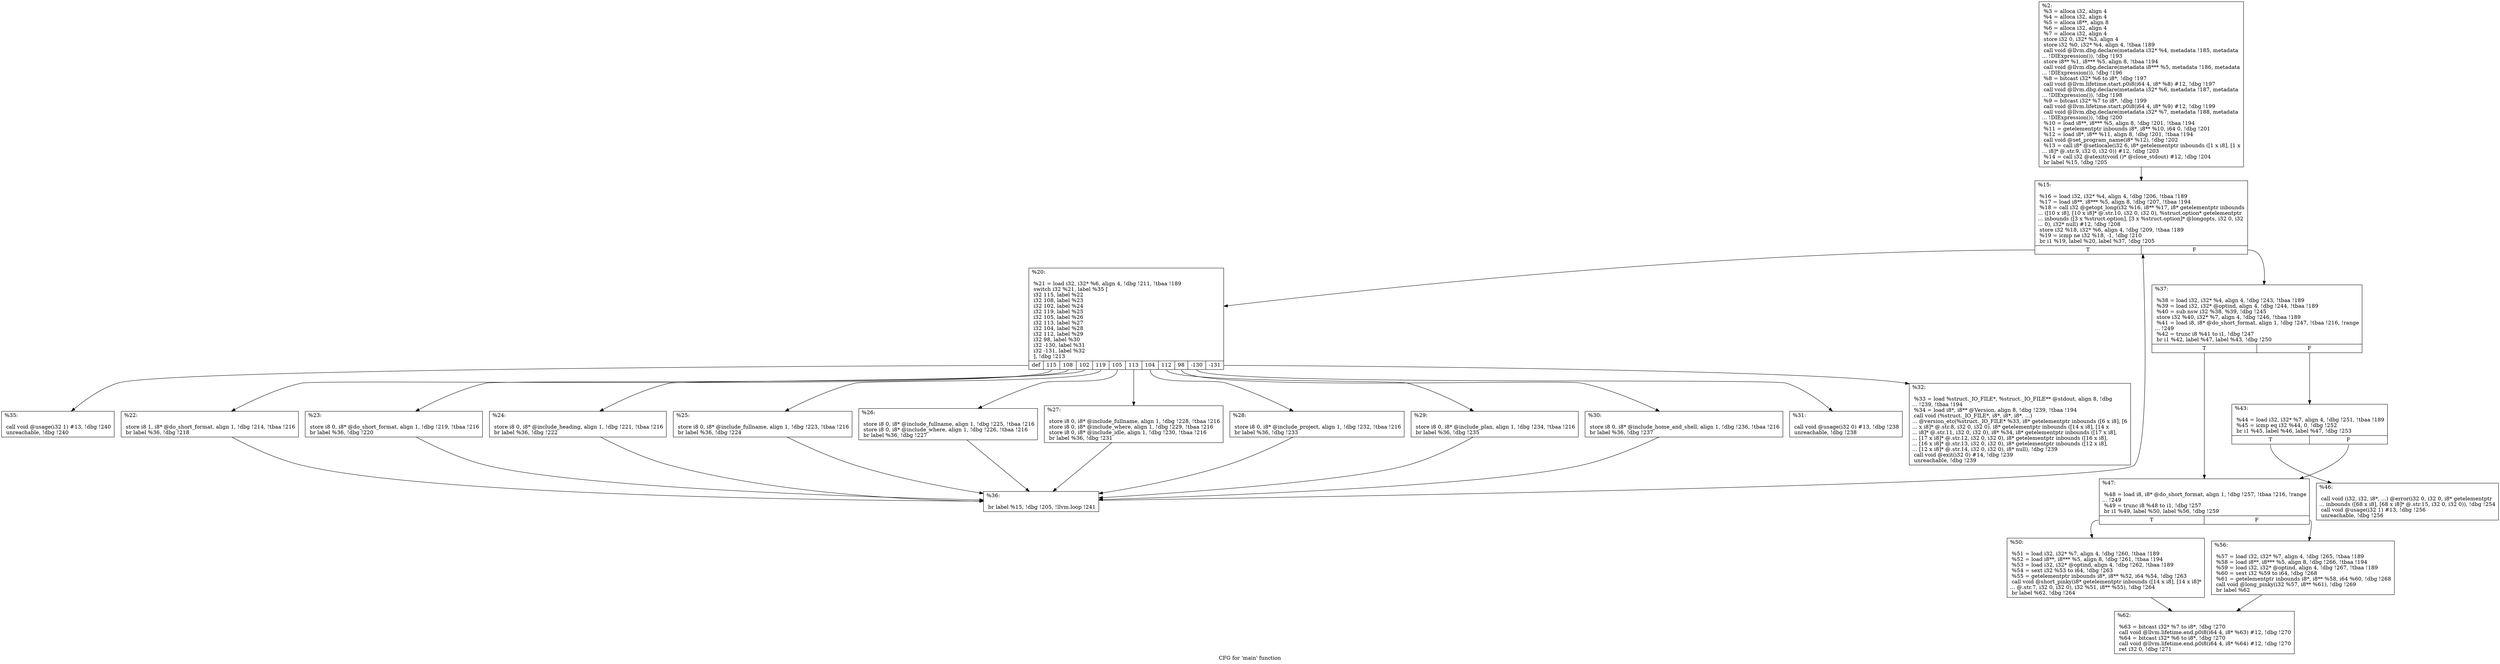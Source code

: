 digraph "CFG for 'main' function" {
	label="CFG for 'main' function";

	Node0x1342d80 [shape=record,label="{%2:\l  %3 = alloca i32, align 4\l  %4 = alloca i32, align 4\l  %5 = alloca i8**, align 8\l  %6 = alloca i32, align 4\l  %7 = alloca i32, align 4\l  store i32 0, i32* %3, align 4\l  store i32 %0, i32* %4, align 4, !tbaa !189\l  call void @llvm.dbg.declare(metadata i32* %4, metadata !185, metadata\l... !DIExpression()), !dbg !193\l  store i8** %1, i8*** %5, align 8, !tbaa !194\l  call void @llvm.dbg.declare(metadata i8*** %5, metadata !186, metadata\l... !DIExpression()), !dbg !196\l  %8 = bitcast i32* %6 to i8*, !dbg !197\l  call void @llvm.lifetime.start.p0i8(i64 4, i8* %8) #12, !dbg !197\l  call void @llvm.dbg.declare(metadata i32* %6, metadata !187, metadata\l... !DIExpression()), !dbg !198\l  %9 = bitcast i32* %7 to i8*, !dbg !199\l  call void @llvm.lifetime.start.p0i8(i64 4, i8* %9) #12, !dbg !199\l  call void @llvm.dbg.declare(metadata i32* %7, metadata !188, metadata\l... !DIExpression()), !dbg !200\l  %10 = load i8**, i8*** %5, align 8, !dbg !201, !tbaa !194\l  %11 = getelementptr inbounds i8*, i8** %10, i64 0, !dbg !201\l  %12 = load i8*, i8** %11, align 8, !dbg !201, !tbaa !194\l  call void @set_program_name(i8* %12), !dbg !202\l  %13 = call i8* @setlocale(i32 6, i8* getelementptr inbounds ([1 x i8], [1 x\l... i8]* @.str.9, i32 0, i32 0)) #12, !dbg !203\l  %14 = call i32 @atexit(void ()* @close_stdout) #12, !dbg !204\l  br label %15, !dbg !205\l}"];
	Node0x1342d80 -> Node0x1342dd0;
	Node0x1342dd0 [shape=record,label="{%15:\l\l  %16 = load i32, i32* %4, align 4, !dbg !206, !tbaa !189\l  %17 = load i8**, i8*** %5, align 8, !dbg !207, !tbaa !194\l  %18 = call i32 @getopt_long(i32 %16, i8** %17, i8* getelementptr inbounds\l... ([10 x i8], [10 x i8]* @.str.10, i32 0, i32 0), %struct.option* getelementptr\l... inbounds ([3 x %struct.option], [3 x %struct.option]* @longopts, i32 0, i32\l... 0), i32* null) #12, !dbg !208\l  store i32 %18, i32* %6, align 4, !dbg !209, !tbaa !189\l  %19 = icmp ne i32 %18, -1, !dbg !210\l  br i1 %19, label %20, label %37, !dbg !205\l|{<s0>T|<s1>F}}"];
	Node0x1342dd0:s0 -> Node0x1342e20;
	Node0x1342dd0:s1 -> Node0x1343280;
	Node0x1342e20 [shape=record,label="{%20:\l\l  %21 = load i32, i32* %6, align 4, !dbg !211, !tbaa !189\l  switch i32 %21, label %35 [\l    i32 115, label %22\l    i32 108, label %23\l    i32 102, label %24\l    i32 119, label %25\l    i32 105, label %26\l    i32 113, label %27\l    i32 104, label %28\l    i32 112, label %29\l    i32 98, label %30\l    i32 -130, label %31\l    i32 -131, label %32\l  ], !dbg !213\l|{<s0>def|<s1>115|<s2>108|<s3>102|<s4>119|<s5>105|<s6>113|<s7>104|<s8>112|<s9>98|<s10>-130|<s11>-131}}"];
	Node0x1342e20:s0 -> Node0x13431e0;
	Node0x1342e20:s1 -> Node0x1342e70;
	Node0x1342e20:s2 -> Node0x1342ec0;
	Node0x1342e20:s3 -> Node0x1342f10;
	Node0x1342e20:s4 -> Node0x1342f60;
	Node0x1342e20:s5 -> Node0x1342fb0;
	Node0x1342e20:s6 -> Node0x1343000;
	Node0x1342e20:s7 -> Node0x1343050;
	Node0x1342e20:s8 -> Node0x13430a0;
	Node0x1342e20:s9 -> Node0x13430f0;
	Node0x1342e20:s10 -> Node0x1343140;
	Node0x1342e20:s11 -> Node0x1343190;
	Node0x1342e70 [shape=record,label="{%22:\l\l  store i8 1, i8* @do_short_format, align 1, !dbg !214, !tbaa !216\l  br label %36, !dbg !218\l}"];
	Node0x1342e70 -> Node0x1343230;
	Node0x1342ec0 [shape=record,label="{%23:\l\l  store i8 0, i8* @do_short_format, align 1, !dbg !219, !tbaa !216\l  br label %36, !dbg !220\l}"];
	Node0x1342ec0 -> Node0x1343230;
	Node0x1342f10 [shape=record,label="{%24:\l\l  store i8 0, i8* @include_heading, align 1, !dbg !221, !tbaa !216\l  br label %36, !dbg !222\l}"];
	Node0x1342f10 -> Node0x1343230;
	Node0x1342f60 [shape=record,label="{%25:\l\l  store i8 0, i8* @include_fullname, align 1, !dbg !223, !tbaa !216\l  br label %36, !dbg !224\l}"];
	Node0x1342f60 -> Node0x1343230;
	Node0x1342fb0 [shape=record,label="{%26:\l\l  store i8 0, i8* @include_fullname, align 1, !dbg !225, !tbaa !216\l  store i8 0, i8* @include_where, align 1, !dbg !226, !tbaa !216\l  br label %36, !dbg !227\l}"];
	Node0x1342fb0 -> Node0x1343230;
	Node0x1343000 [shape=record,label="{%27:\l\l  store i8 0, i8* @include_fullname, align 1, !dbg !228, !tbaa !216\l  store i8 0, i8* @include_where, align 1, !dbg !229, !tbaa !216\l  store i8 0, i8* @include_idle, align 1, !dbg !230, !tbaa !216\l  br label %36, !dbg !231\l}"];
	Node0x1343000 -> Node0x1343230;
	Node0x1343050 [shape=record,label="{%28:\l\l  store i8 0, i8* @include_project, align 1, !dbg !232, !tbaa !216\l  br label %36, !dbg !233\l}"];
	Node0x1343050 -> Node0x1343230;
	Node0x13430a0 [shape=record,label="{%29:\l\l  store i8 0, i8* @include_plan, align 1, !dbg !234, !tbaa !216\l  br label %36, !dbg !235\l}"];
	Node0x13430a0 -> Node0x1343230;
	Node0x13430f0 [shape=record,label="{%30:\l\l  store i8 0, i8* @include_home_and_shell, align 1, !dbg !236, !tbaa !216\l  br label %36, !dbg !237\l}"];
	Node0x13430f0 -> Node0x1343230;
	Node0x1343140 [shape=record,label="{%31:\l\l  call void @usage(i32 0) #13, !dbg !238\l  unreachable, !dbg !238\l}"];
	Node0x1343190 [shape=record,label="{%32:\l\l  %33 = load %struct._IO_FILE*, %struct._IO_FILE** @stdout, align 8, !dbg\l... !239, !tbaa !194\l  %34 = load i8*, i8** @Version, align 8, !dbg !239, !tbaa !194\l  call void (%struct._IO_FILE*, i8*, i8*, i8*, ...)\l... @version_etc(%struct._IO_FILE* %33, i8* getelementptr inbounds ([6 x i8], [6\l... x i8]* @.str.8, i32 0, i32 0), i8* getelementptr inbounds ([14 x i8], [14 x\l... i8]* @.str.11, i32 0, i32 0), i8* %34, i8* getelementptr inbounds ([17 x i8],\l... [17 x i8]* @.str.12, i32 0, i32 0), i8* getelementptr inbounds ([16 x i8],\l... [16 x i8]* @.str.13, i32 0, i32 0), i8* getelementptr inbounds ([12 x i8],\l... [12 x i8]* @.str.14, i32 0, i32 0), i8* null), !dbg !239\l  call void @exit(i32 0) #14, !dbg !239\l  unreachable, !dbg !239\l}"];
	Node0x13431e0 [shape=record,label="{%35:\l\l  call void @usage(i32 1) #13, !dbg !240\l  unreachable, !dbg !240\l}"];
	Node0x1343230 [shape=record,label="{%36:\l\l  br label %15, !dbg !205, !llvm.loop !241\l}"];
	Node0x1343230 -> Node0x1342dd0;
	Node0x1343280 [shape=record,label="{%37:\l\l  %38 = load i32, i32* %4, align 4, !dbg !243, !tbaa !189\l  %39 = load i32, i32* @optind, align 4, !dbg !244, !tbaa !189\l  %40 = sub nsw i32 %38, %39, !dbg !245\l  store i32 %40, i32* %7, align 4, !dbg !246, !tbaa !189\l  %41 = load i8, i8* @do_short_format, align 1, !dbg !247, !tbaa !216, !range\l... !249\l  %42 = trunc i8 %41 to i1, !dbg !247\l  br i1 %42, label %47, label %43, !dbg !250\l|{<s0>T|<s1>F}}"];
	Node0x1343280:s0 -> Node0x1343370;
	Node0x1343280:s1 -> Node0x13432d0;
	Node0x13432d0 [shape=record,label="{%43:\l\l  %44 = load i32, i32* %7, align 4, !dbg !251, !tbaa !189\l  %45 = icmp eq i32 %44, 0, !dbg !252\l  br i1 %45, label %46, label %47, !dbg !253\l|{<s0>T|<s1>F}}"];
	Node0x13432d0:s0 -> Node0x1343320;
	Node0x13432d0:s1 -> Node0x1343370;
	Node0x1343320 [shape=record,label="{%46:\l\l  call void (i32, i32, i8*, ...) @error(i32 0, i32 0, i8* getelementptr\l... inbounds ([68 x i8], [68 x i8]* @.str.15, i32 0, i32 0)), !dbg !254\l  call void @usage(i32 1) #13, !dbg !256\l  unreachable, !dbg !256\l}"];
	Node0x1343370 [shape=record,label="{%47:\l\l  %48 = load i8, i8* @do_short_format, align 1, !dbg !257, !tbaa !216, !range\l... !249\l  %49 = trunc i8 %48 to i1, !dbg !257\l  br i1 %49, label %50, label %56, !dbg !259\l|{<s0>T|<s1>F}}"];
	Node0x1343370:s0 -> Node0x13433c0;
	Node0x1343370:s1 -> Node0x1343410;
	Node0x13433c0 [shape=record,label="{%50:\l\l  %51 = load i32, i32* %7, align 4, !dbg !260, !tbaa !189\l  %52 = load i8**, i8*** %5, align 8, !dbg !261, !tbaa !194\l  %53 = load i32, i32* @optind, align 4, !dbg !262, !tbaa !189\l  %54 = sext i32 %53 to i64, !dbg !263\l  %55 = getelementptr inbounds i8*, i8** %52, i64 %54, !dbg !263\l  call void @short_pinky(i8* getelementptr inbounds ([14 x i8], [14 x i8]*\l... @.str.7, i32 0, i32 0), i32 %51, i8** %55), !dbg !264\l  br label %62, !dbg !264\l}"];
	Node0x13433c0 -> Node0x1343460;
	Node0x1343410 [shape=record,label="{%56:\l\l  %57 = load i32, i32* %7, align 4, !dbg !265, !tbaa !189\l  %58 = load i8**, i8*** %5, align 8, !dbg !266, !tbaa !194\l  %59 = load i32, i32* @optind, align 4, !dbg !267, !tbaa !189\l  %60 = sext i32 %59 to i64, !dbg !268\l  %61 = getelementptr inbounds i8*, i8** %58, i64 %60, !dbg !268\l  call void @long_pinky(i32 %57, i8** %61), !dbg !269\l  br label %62\l}"];
	Node0x1343410 -> Node0x1343460;
	Node0x1343460 [shape=record,label="{%62:\l\l  %63 = bitcast i32* %7 to i8*, !dbg !270\l  call void @llvm.lifetime.end.p0i8(i64 4, i8* %63) #12, !dbg !270\l  %64 = bitcast i32* %6 to i8*, !dbg !270\l  call void @llvm.lifetime.end.p0i8(i64 4, i8* %64) #12, !dbg !270\l  ret i32 0, !dbg !271\l}"];
}
